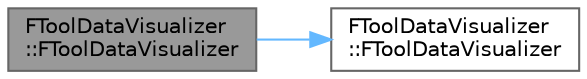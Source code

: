 digraph "FToolDataVisualizer::FToolDataVisualizer"
{
 // INTERACTIVE_SVG=YES
 // LATEX_PDF_SIZE
  bgcolor="transparent";
  edge [fontname=Helvetica,fontsize=10,labelfontname=Helvetica,labelfontsize=10];
  node [fontname=Helvetica,fontsize=10,shape=box,height=0.2,width=0.4];
  rankdir="LR";
  Node1 [id="Node000001",label="FToolDataVisualizer\l::FToolDataVisualizer",height=0.2,width=0.4,color="gray40", fillcolor="grey60", style="filled", fontcolor="black",tooltip=" "];
  Node1 -> Node2 [id="edge1_Node000001_Node000002",color="steelblue1",style="solid",tooltip=" "];
  Node2 [id="Node000002",label="FToolDataVisualizer\l::FToolDataVisualizer",height=0.2,width=0.4,color="grey40", fillcolor="white", style="filled",URL="$d1/d0f/classFToolDataVisualizer.html#a9b1aebcf4ddb847ce920cbb564cd6ea3",tooltip=" "];
}
